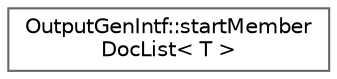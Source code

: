 digraph "Graphical Class Hierarchy"
{
 // INTERACTIVE_SVG=YES
 // LATEX_PDF_SIZE
  bgcolor="transparent";
  edge [fontname=Helvetica,fontsize=10,labelfontname=Helvetica,labelfontsize=10];
  node [fontname=Helvetica,fontsize=10,shape=box,height=0.2,width=0.4];
  rankdir="LR";
  Node0 [label="OutputGenIntf::startMember\lDocList\< T \>",height=0.2,width=0.4,color="grey40", fillcolor="white", style="filled",URL="$d2/d83/struct_output_gen_intf_1_1start_member_doc_list.html",tooltip=" "];
}
